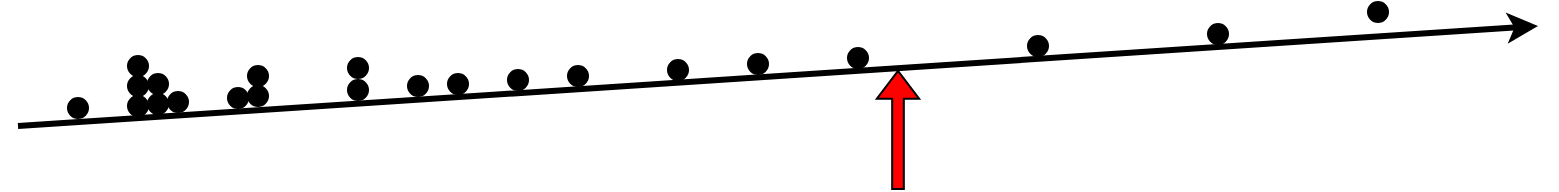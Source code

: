 <mxfile version="24.1.0" type="device">
  <diagram name="Página-1" id="E-DP9fMv0TR5NF7smadX">
    <mxGraphModel dx="1364" dy="843" grid="1" gridSize="10" guides="1" tooltips="1" connect="1" arrows="1" fold="1" page="1" pageScale="1" pageWidth="800" pageHeight="400" math="1" shadow="0">
      <root>
        <mxCell id="0" />
        <mxCell id="1" parent="0" />
        <mxCell id="H2ho6_qdtDvlxnpRmL9c-1" value="" style="endArrow=classic;html=1;rounded=0;strokeWidth=3;" parent="1" edge="1">
          <mxGeometry width="50" height="50" relative="1" as="geometry">
            <mxPoint x="20" y="240" as="sourcePoint" />
            <mxPoint x="780" y="190" as="targetPoint" />
          </mxGeometry>
        </mxCell>
        <mxCell id="H2ho6_qdtDvlxnpRmL9c-2" value="" style="ellipse;whiteSpace=wrap;html=1;aspect=fixed;fillColor=#000000;" parent="1" vertex="1">
          <mxGeometry x="45" y="226" width="10" height="10" as="geometry" />
        </mxCell>
        <mxCell id="H2ho6_qdtDvlxnpRmL9c-5" value="" style="ellipse;whiteSpace=wrap;html=1;aspect=fixed;fillColor=#000000;" parent="1" vertex="1">
          <mxGeometry x="135" y="220" width="10" height="10" as="geometry" />
        </mxCell>
        <mxCell id="H2ho6_qdtDvlxnpRmL9c-6" value="" style="ellipse;whiteSpace=wrap;html=1;aspect=fixed;fillColor=#000000;" parent="1" vertex="1">
          <mxGeometry x="185" y="217" width="10" height="10" as="geometry" />
        </mxCell>
        <mxCell id="H2ho6_qdtDvlxnpRmL9c-7" value="" style="ellipse;whiteSpace=wrap;html=1;aspect=fixed;fillColor=#000000;" parent="1" vertex="1">
          <mxGeometry x="185" y="206" width="10" height="10" as="geometry" />
        </mxCell>
        <mxCell id="H2ho6_qdtDvlxnpRmL9c-11" value="" style="ellipse;whiteSpace=wrap;html=1;aspect=fixed;fillColor=#000000;" parent="1" vertex="1">
          <mxGeometry x="125" y="221" width="10" height="10" as="geometry" />
        </mxCell>
        <mxCell id="qeR7PX2OtEkkMIq0IRz6-37" value="" style="ellipse;whiteSpace=wrap;html=1;aspect=fixed;fillColor=#000000;" parent="1" vertex="1">
          <mxGeometry x="215" y="215" width="10" height="10" as="geometry" />
        </mxCell>
        <mxCell id="qeR7PX2OtEkkMIq0IRz6-38" value="" style="ellipse;whiteSpace=wrap;html=1;aspect=fixed;fillColor=#000000;" parent="1" vertex="1">
          <mxGeometry x="235" y="214" width="10" height="10" as="geometry" />
        </mxCell>
        <mxCell id="qeR7PX2OtEkkMIq0IRz6-39" value="" style="ellipse;whiteSpace=wrap;html=1;aspect=fixed;fillColor=#000000;" parent="1" vertex="1">
          <mxGeometry x="265" y="212" width="10" height="10" as="geometry" />
        </mxCell>
        <mxCell id="qeR7PX2OtEkkMIq0IRz6-40" value="" style="ellipse;whiteSpace=wrap;html=1;aspect=fixed;fillColor=#000000;" parent="1" vertex="1">
          <mxGeometry x="295" y="210" width="10" height="10" as="geometry" />
        </mxCell>
        <mxCell id="qeR7PX2OtEkkMIq0IRz6-41" value="" style="ellipse;whiteSpace=wrap;html=1;aspect=fixed;fillColor=#000000;" parent="1" vertex="1">
          <mxGeometry x="345" y="207" width="10" height="10" as="geometry" />
        </mxCell>
        <mxCell id="qeR7PX2OtEkkMIq0IRz6-42" value="" style="ellipse;whiteSpace=wrap;html=1;aspect=fixed;fillColor=#000000;" parent="1" vertex="1">
          <mxGeometry x="385" y="204" width="10" height="10" as="geometry" />
        </mxCell>
        <mxCell id="qeR7PX2OtEkkMIq0IRz6-43" value="" style="ellipse;whiteSpace=wrap;html=1;aspect=fixed;fillColor=#000000;" parent="1" vertex="1">
          <mxGeometry x="435" y="201" width="10" height="10" as="geometry" />
        </mxCell>
        <mxCell id="qeR7PX2OtEkkMIq0IRz6-44" value="" style="ellipse;whiteSpace=wrap;html=1;aspect=fixed;fillColor=#000000;" parent="1" vertex="1">
          <mxGeometry x="525" y="195" width="10" height="10" as="geometry" />
        </mxCell>
        <mxCell id="qeR7PX2OtEkkMIq0IRz6-46" value="" style="ellipse;whiteSpace=wrap;html=1;aspect=fixed;fillColor=#000000;" parent="1" vertex="1">
          <mxGeometry x="615" y="189" width="10" height="10" as="geometry" />
        </mxCell>
        <mxCell id="qeR7PX2OtEkkMIq0IRz6-47" value="" style="ellipse;whiteSpace=wrap;html=1;aspect=fixed;fillColor=#000000;" parent="1" vertex="1">
          <mxGeometry x="695" y="178" width="10" height="10" as="geometry" />
        </mxCell>
        <mxCell id="QyBpUTHthjD-6dGujXC1-11" value="" style="ellipse;whiteSpace=wrap;html=1;aspect=fixed;fillColor=#000000;" parent="1" vertex="1">
          <mxGeometry x="75" y="225" width="10" height="10" as="geometry" />
        </mxCell>
        <mxCell id="QyBpUTHthjD-6dGujXC1-12" value="" style="ellipse;whiteSpace=wrap;html=1;aspect=fixed;fillColor=#000000;" parent="1" vertex="1">
          <mxGeometry x="75" y="215" width="10" height="10" as="geometry" />
        </mxCell>
        <mxCell id="QyBpUTHthjD-6dGujXC1-13" value="" style="ellipse;whiteSpace=wrap;html=1;aspect=fixed;fillColor=#000000;" parent="1" vertex="1">
          <mxGeometry x="75" y="205" width="10" height="10" as="geometry" />
        </mxCell>
        <mxCell id="QyBpUTHthjD-6dGujXC1-14" value="" style="ellipse;whiteSpace=wrap;html=1;aspect=fixed;fillColor=#000000;" parent="1" vertex="1">
          <mxGeometry x="85" y="224" width="10" height="10" as="geometry" />
        </mxCell>
        <mxCell id="QyBpUTHthjD-6dGujXC1-15" value="" style="ellipse;whiteSpace=wrap;html=1;aspect=fixed;fillColor=#000000;" parent="1" vertex="1">
          <mxGeometry x="85" y="214" width="10" height="10" as="geometry" />
        </mxCell>
        <mxCell id="QyBpUTHthjD-6dGujXC1-16" value="" style="ellipse;whiteSpace=wrap;html=1;aspect=fixed;fillColor=#000000;" parent="1" vertex="1">
          <mxGeometry x="95" y="223" width="10" height="10" as="geometry" />
        </mxCell>
        <mxCell id="QyBpUTHthjD-6dGujXC1-17" value="" style="ellipse;whiteSpace=wrap;html=1;aspect=fixed;fillColor=#000000;" parent="1" vertex="1">
          <mxGeometry x="135" y="210" width="10" height="10" as="geometry" />
        </mxCell>
        <mxCell id="QyBpUTHthjD-6dGujXC1-81" value="" style="shape=flexArrow;endArrow=classic;html=1;rounded=0;width=5.833;endSize=4.275;endWidth=14.306;labelBackgroundColor=none;fillColor=#FF0000;" parent="1" edge="1">
          <mxGeometry width="50" height="50" relative="1" as="geometry">
            <mxPoint x="460" y="272" as="sourcePoint" />
            <mxPoint x="460" y="212" as="targetPoint" />
          </mxGeometry>
        </mxCell>
      </root>
    </mxGraphModel>
  </diagram>
</mxfile>
